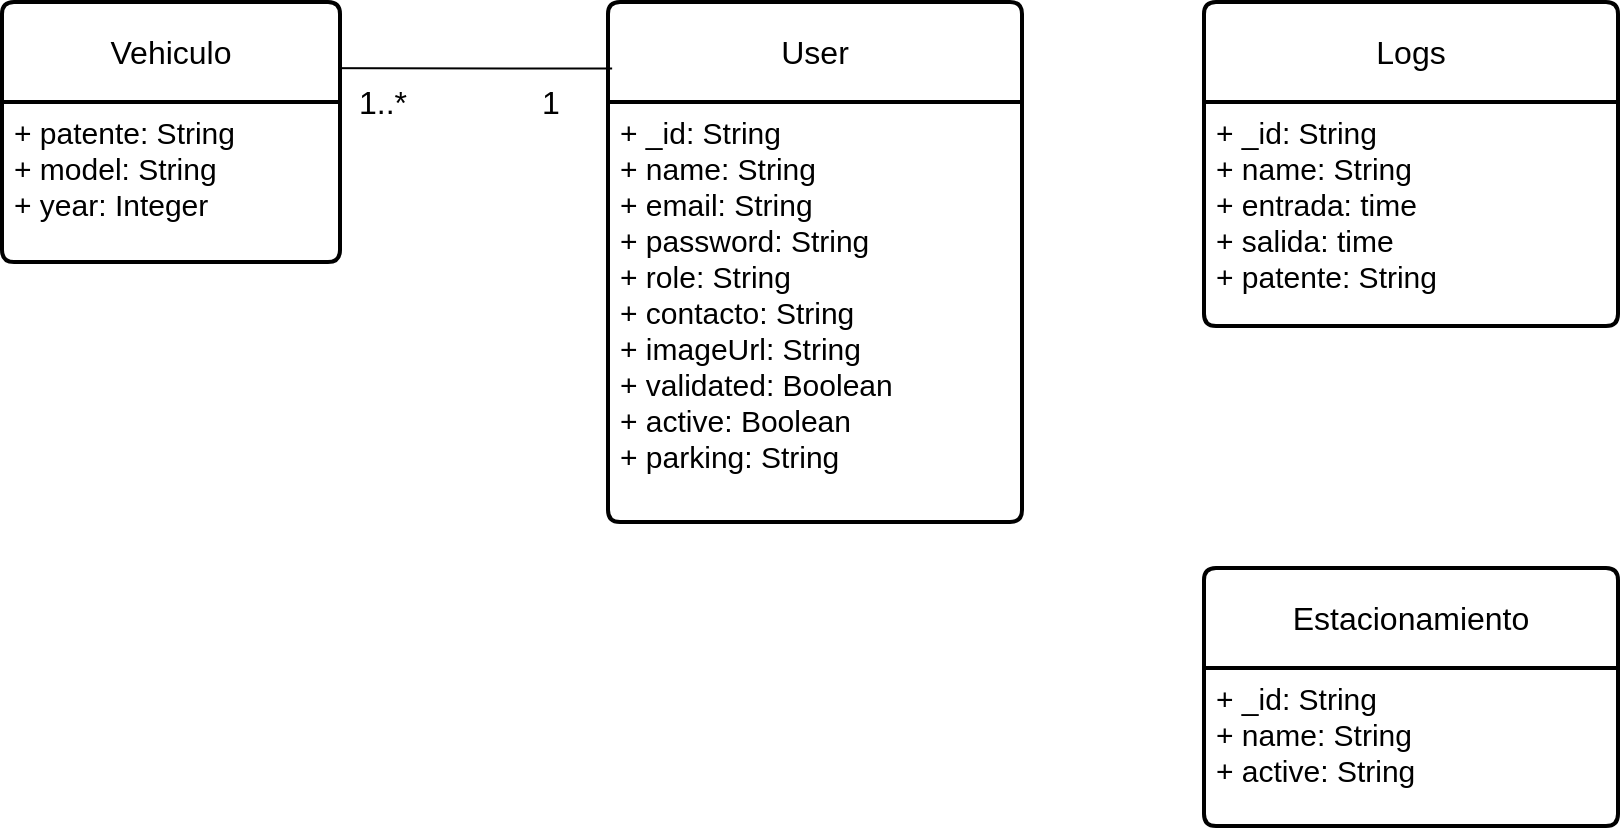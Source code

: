 <mxfile version="21.8.2" type="device">
  <diagram id="C5RBs43oDa-KdzZeNtuy" name="Page-1">
    <mxGraphModel dx="1410" dy="1287" grid="0" gridSize="10" guides="1" tooltips="1" connect="1" arrows="1" fold="1" page="0" pageScale="1" pageWidth="827" pageHeight="1169" math="0" shadow="0">
      <root>
        <mxCell id="WIyWlLk6GJQsqaUBKTNV-0" />
        <mxCell id="WIyWlLk6GJQsqaUBKTNV-1" parent="WIyWlLk6GJQsqaUBKTNV-0" />
        <mxCell id="7lWt7Oobpny16P7_ob1F-6" value="1" style="text;html=1;align=center;verticalAlign=middle;resizable=0;points=[];autosize=1;strokeColor=none;fillColor=none;fontSize=16;" parent="WIyWlLk6GJQsqaUBKTNV-1" vertex="1">
          <mxGeometry x="320" y="-120" width="27" height="31" as="geometry" />
        </mxCell>
        <mxCell id="7lWt7Oobpny16P7_ob1F-7" value="1..*" style="text;html=1;align=center;verticalAlign=middle;resizable=0;points=[];autosize=1;strokeColor=none;fillColor=none;fontSize=16;" parent="WIyWlLk6GJQsqaUBKTNV-1" vertex="1">
          <mxGeometry x="229" y="-120" width="41" height="31" as="geometry" />
        </mxCell>
        <mxCell id="McCHbdvtKr-xjQ_57FsD-1" value="&lt;font style=&quot;font-size: 16px;&quot;&gt;User&lt;/font&gt;" style="swimlane;childLayout=stackLayout;horizontal=1;startSize=50;horizontalStack=0;rounded=1;fontSize=14;fontStyle=0;strokeWidth=2;resizeParent=0;resizeLast=1;shadow=0;dashed=0;align=center;arcSize=4;whiteSpace=wrap;html=1;" parent="WIyWlLk6GJQsqaUBKTNV-1" vertex="1">
          <mxGeometry x="363" y="-154" width="207" height="260" as="geometry" />
        </mxCell>
        <mxCell id="McCHbdvtKr-xjQ_57FsD-2" value="&lt;font style=&quot;font-size: 15px;&quot;&gt;+ _id: String&lt;br&gt;+ name: String&lt;br&gt;+ email: String&lt;br&gt;+ password: String&lt;br&gt;+ role: String&lt;br&gt;+ contacto: String&lt;br&gt;+ imageUrl: String&lt;br&gt;+ validated: Boolean&lt;br&gt;+ active: Boolean&lt;br&gt;+ parking: String&lt;br&gt;&lt;/font&gt;" style="align=left;strokeColor=none;fillColor=none;spacingLeft=4;fontSize=12;verticalAlign=top;resizable=0;rotatable=0;part=1;html=1;" parent="McCHbdvtKr-xjQ_57FsD-1" vertex="1">
          <mxGeometry y="50" width="207" height="210" as="geometry" />
        </mxCell>
        <mxCell id="McCHbdvtKr-xjQ_57FsD-8" style="edgeStyle=none;rounded=0;orthogonalLoop=1;jettySize=auto;html=1;exitX=0.5;exitY=0;exitDx=0;exitDy=0;entryX=0.01;entryY=0.128;entryDx=0;entryDy=0;entryPerimeter=0;fontSize=12;startSize=8;endSize=8;endArrow=none;endFill=0;" parent="WIyWlLk6GJQsqaUBKTNV-1" source="McCHbdvtKr-xjQ_57FsD-6" target="McCHbdvtKr-xjQ_57FsD-1" edge="1">
          <mxGeometry relative="1" as="geometry">
            <Array as="points">
              <mxPoint x="183" y="-121" />
            </Array>
          </mxGeometry>
        </mxCell>
        <mxCell id="McCHbdvtKr-xjQ_57FsD-6" value="&lt;font style=&quot;font-size: 16px;&quot;&gt;Vehiculo&lt;/font&gt;" style="swimlane;childLayout=stackLayout;horizontal=1;startSize=50;horizontalStack=0;rounded=1;fontSize=14;fontStyle=0;strokeWidth=2;resizeParent=0;resizeLast=1;shadow=0;dashed=0;align=center;arcSize=4;whiteSpace=wrap;html=1;" parent="WIyWlLk6GJQsqaUBKTNV-1" vertex="1">
          <mxGeometry x="60" y="-154" width="169" height="130" as="geometry" />
        </mxCell>
        <mxCell id="McCHbdvtKr-xjQ_57FsD-7" value="&lt;font style=&quot;font-size: 15px;&quot;&gt;+ patente: String&lt;br&gt;+ model: String&lt;br&gt;+ year: Integer&lt;br&gt;&lt;/font&gt;" style="align=left;strokeColor=none;fillColor=none;spacingLeft=4;fontSize=12;verticalAlign=top;resizable=0;rotatable=0;part=1;html=1;" parent="McCHbdvtKr-xjQ_57FsD-6" vertex="1">
          <mxGeometry y="50" width="169" height="80" as="geometry" />
        </mxCell>
        <mxCell id="McCHbdvtKr-xjQ_57FsD-16" value="&lt;span style=&quot;font-size: 16px;&quot;&gt;Logs&lt;/span&gt;" style="swimlane;childLayout=stackLayout;horizontal=1;startSize=50;horizontalStack=0;rounded=1;fontSize=14;fontStyle=0;strokeWidth=2;resizeParent=0;resizeLast=1;shadow=0;dashed=0;align=center;arcSize=4;whiteSpace=wrap;html=1;" parent="WIyWlLk6GJQsqaUBKTNV-1" vertex="1">
          <mxGeometry x="661" y="-154" width="207" height="162" as="geometry" />
        </mxCell>
        <mxCell id="McCHbdvtKr-xjQ_57FsD-17" value="&lt;font style=&quot;font-size: 15px;&quot;&gt;+ _id: String&lt;br&gt;+ name: String&lt;br&gt;+ entrada: time&lt;br&gt;+ salida: time&lt;br&gt;+ patente: String&lt;br&gt;&lt;br&gt;&lt;/font&gt;" style="align=left;strokeColor=none;fillColor=none;spacingLeft=4;fontSize=12;verticalAlign=top;resizable=0;rotatable=0;part=1;html=1;" parent="McCHbdvtKr-xjQ_57FsD-16" vertex="1">
          <mxGeometry y="50" width="207" height="112" as="geometry" />
        </mxCell>
        <mxCell id="rz4coGAZcu_MzKZNKDFK-0" value="&lt;span style=&quot;font-size: 16px;&quot;&gt;Estacionamiento&lt;/span&gt;" style="swimlane;childLayout=stackLayout;horizontal=1;startSize=50;horizontalStack=0;rounded=1;fontSize=14;fontStyle=0;strokeWidth=2;resizeParent=0;resizeLast=1;shadow=0;dashed=0;align=center;arcSize=4;whiteSpace=wrap;html=1;" parent="WIyWlLk6GJQsqaUBKTNV-1" vertex="1">
          <mxGeometry x="661" y="129" width="207" height="129" as="geometry" />
        </mxCell>
        <mxCell id="rz4coGAZcu_MzKZNKDFK-1" value="&lt;font style=&quot;font-size: 15px;&quot;&gt;+ _id: String&lt;br&gt;+ name: String&lt;br&gt;+ active: String&lt;br&gt;&lt;br&gt;&lt;/font&gt;" style="align=left;strokeColor=none;fillColor=none;spacingLeft=4;fontSize=12;verticalAlign=top;resizable=0;rotatable=0;part=1;html=1;" parent="rz4coGAZcu_MzKZNKDFK-0" vertex="1">
          <mxGeometry y="50" width="207" height="79" as="geometry" />
        </mxCell>
      </root>
    </mxGraphModel>
  </diagram>
</mxfile>
